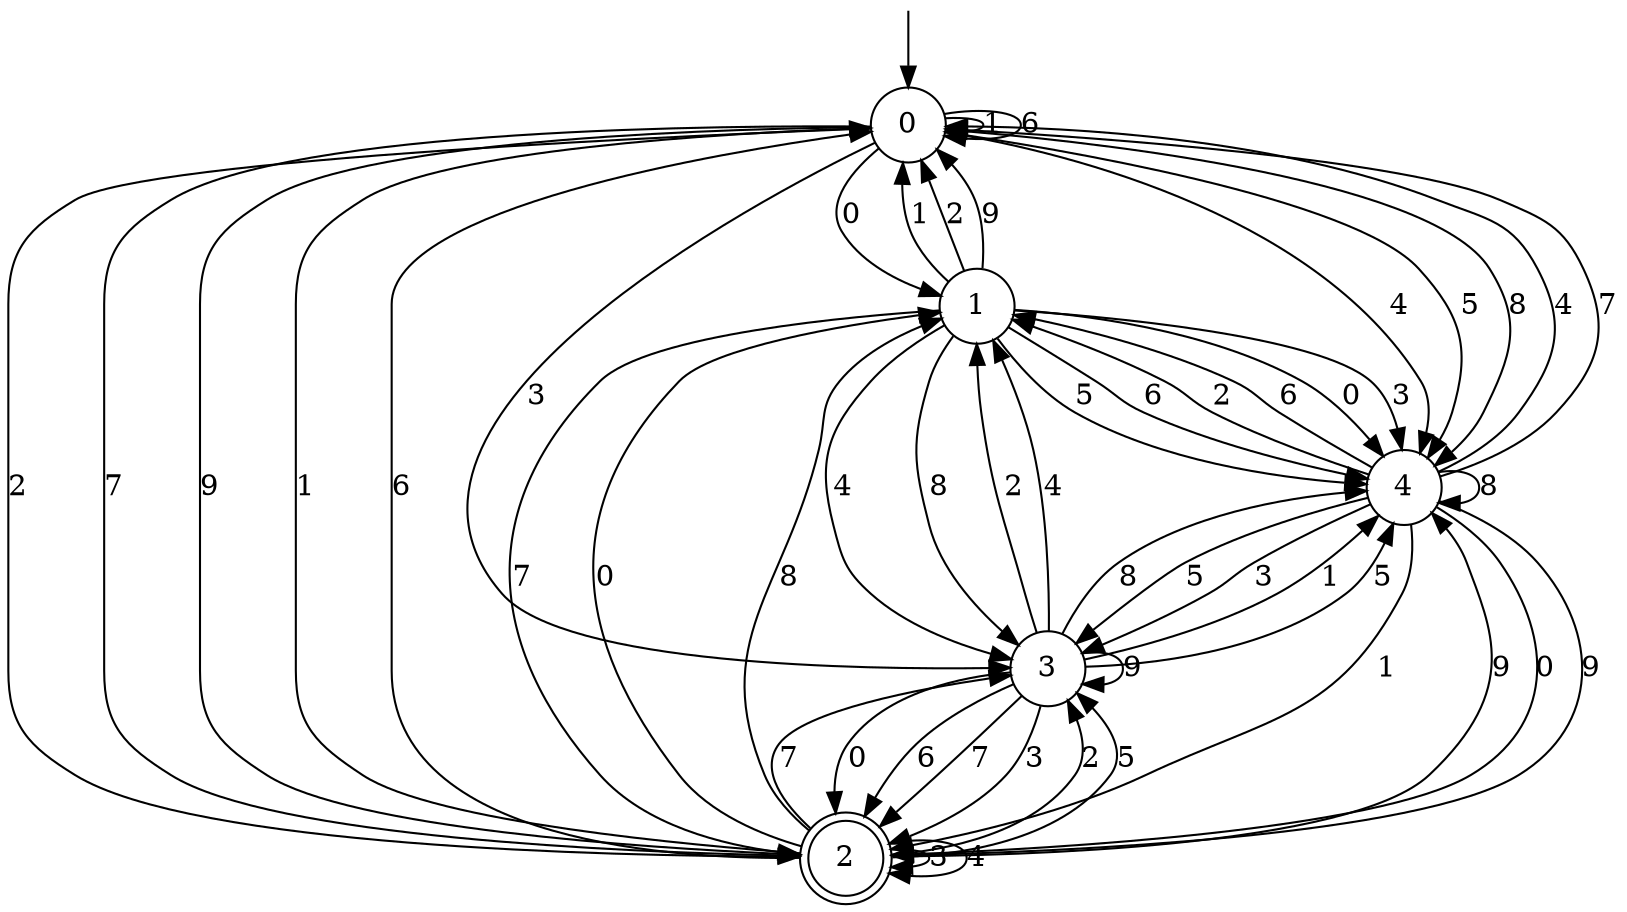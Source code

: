 digraph g {

	s0 [shape="circle" label="0"];
	s1 [shape="circle" label="1"];
	s2 [shape="doublecircle" label="2"];
	s3 [shape="circle" label="3"];
	s4 [shape="circle" label="4"];
	s0 -> s1 [label="0"];
	s0 -> s0 [label="1"];
	s0 -> s2 [label="2"];
	s0 -> s3 [label="3"];
	s0 -> s4 [label="4"];
	s0 -> s4 [label="5"];
	s0 -> s0 [label="6"];
	s0 -> s2 [label="7"];
	s0 -> s4 [label="8"];
	s0 -> s2 [label="9"];
	s1 -> s4 [label="0"];
	s1 -> s0 [label="1"];
	s1 -> s0 [label="2"];
	s1 -> s4 [label="3"];
	s1 -> s3 [label="4"];
	s1 -> s4 [label="5"];
	s1 -> s4 [label="6"];
	s1 -> s2 [label="7"];
	s1 -> s3 [label="8"];
	s1 -> s0 [label="9"];
	s2 -> s1 [label="0"];
	s2 -> s0 [label="1"];
	s2 -> s3 [label="2"];
	s2 -> s2 [label="3"];
	s2 -> s2 [label="4"];
	s2 -> s3 [label="5"];
	s2 -> s0 [label="6"];
	s2 -> s3 [label="7"];
	s2 -> s1 [label="8"];
	s2 -> s4 [label="9"];
	s3 -> s2 [label="0"];
	s3 -> s4 [label="1"];
	s3 -> s1 [label="2"];
	s3 -> s2 [label="3"];
	s3 -> s1 [label="4"];
	s3 -> s4 [label="5"];
	s3 -> s2 [label="6"];
	s3 -> s2 [label="7"];
	s3 -> s4 [label="8"];
	s3 -> s3 [label="9"];
	s4 -> s2 [label="0"];
	s4 -> s2 [label="1"];
	s4 -> s1 [label="2"];
	s4 -> s3 [label="3"];
	s4 -> s0 [label="4"];
	s4 -> s3 [label="5"];
	s4 -> s1 [label="6"];
	s4 -> s0 [label="7"];
	s4 -> s4 [label="8"];
	s4 -> s2 [label="9"];

__start0 [label="" shape="none" width="0" height="0"];
__start0 -> s0;

}
